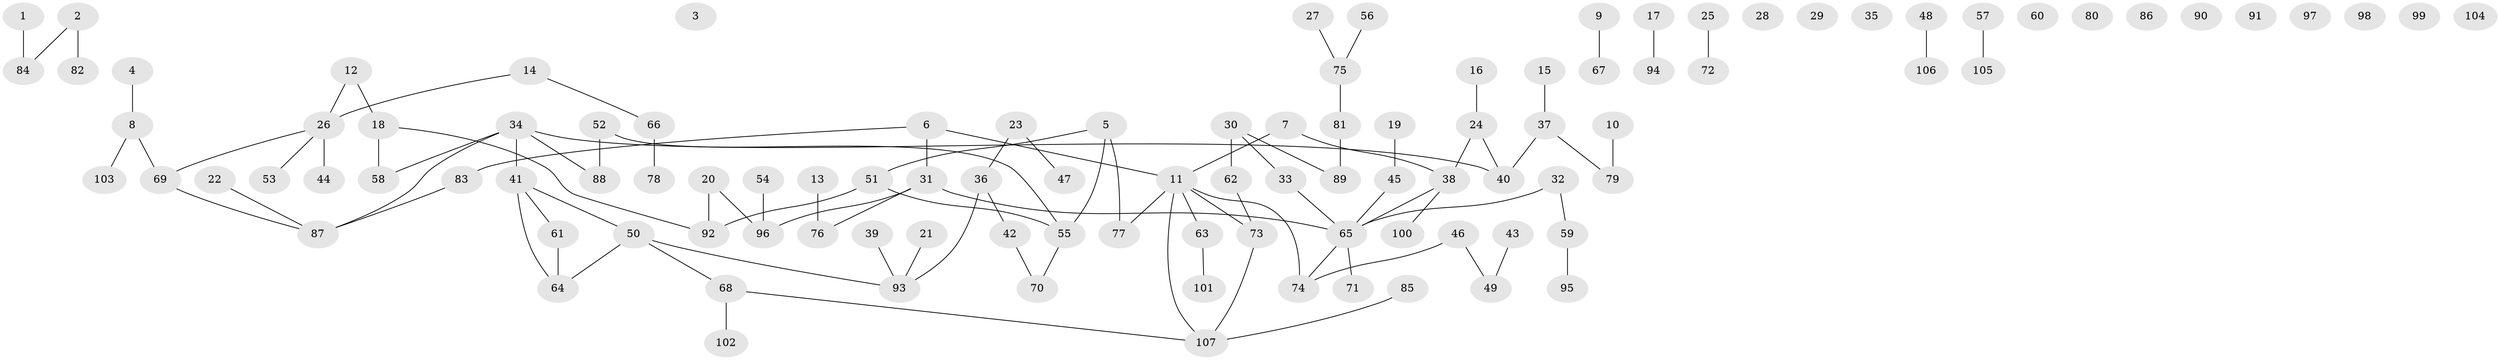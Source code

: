 // coarse degree distribution, {1: 0.323943661971831, 0: 0.2535211267605634, 2: 0.18309859154929578, 5: 0.04225352112676056, 4: 0.07042253521126761, 6: 0.014084507042253521, 3: 0.08450704225352113, 7: 0.028169014084507043}
// Generated by graph-tools (version 1.1) at 2025/23/03/03/25 07:23:26]
// undirected, 107 vertices, 101 edges
graph export_dot {
graph [start="1"]
  node [color=gray90,style=filled];
  1;
  2;
  3;
  4;
  5;
  6;
  7;
  8;
  9;
  10;
  11;
  12;
  13;
  14;
  15;
  16;
  17;
  18;
  19;
  20;
  21;
  22;
  23;
  24;
  25;
  26;
  27;
  28;
  29;
  30;
  31;
  32;
  33;
  34;
  35;
  36;
  37;
  38;
  39;
  40;
  41;
  42;
  43;
  44;
  45;
  46;
  47;
  48;
  49;
  50;
  51;
  52;
  53;
  54;
  55;
  56;
  57;
  58;
  59;
  60;
  61;
  62;
  63;
  64;
  65;
  66;
  67;
  68;
  69;
  70;
  71;
  72;
  73;
  74;
  75;
  76;
  77;
  78;
  79;
  80;
  81;
  82;
  83;
  84;
  85;
  86;
  87;
  88;
  89;
  90;
  91;
  92;
  93;
  94;
  95;
  96;
  97;
  98;
  99;
  100;
  101;
  102;
  103;
  104;
  105;
  106;
  107;
  1 -- 84;
  2 -- 82;
  2 -- 84;
  4 -- 8;
  5 -- 51;
  5 -- 55;
  5 -- 77;
  6 -- 11;
  6 -- 31;
  6 -- 83;
  7 -- 11;
  7 -- 38;
  8 -- 69;
  8 -- 103;
  9 -- 67;
  10 -- 79;
  11 -- 63;
  11 -- 73;
  11 -- 74;
  11 -- 77;
  11 -- 107;
  12 -- 18;
  12 -- 26;
  13 -- 76;
  14 -- 26;
  14 -- 66;
  15 -- 37;
  16 -- 24;
  17 -- 94;
  18 -- 58;
  18 -- 92;
  19 -- 45;
  20 -- 92;
  20 -- 96;
  21 -- 93;
  22 -- 87;
  23 -- 36;
  23 -- 47;
  24 -- 38;
  24 -- 40;
  25 -- 72;
  26 -- 44;
  26 -- 53;
  26 -- 69;
  27 -- 75;
  30 -- 33;
  30 -- 62;
  30 -- 89;
  31 -- 65;
  31 -- 76;
  31 -- 96;
  32 -- 59;
  32 -- 65;
  33 -- 65;
  34 -- 40;
  34 -- 41;
  34 -- 58;
  34 -- 87;
  34 -- 88;
  36 -- 42;
  36 -- 93;
  37 -- 40;
  37 -- 79;
  38 -- 65;
  38 -- 100;
  39 -- 93;
  41 -- 50;
  41 -- 61;
  41 -- 64;
  42 -- 70;
  43 -- 49;
  45 -- 65;
  46 -- 49;
  46 -- 74;
  48 -- 106;
  50 -- 64;
  50 -- 68;
  50 -- 93;
  51 -- 55;
  51 -- 92;
  52 -- 55;
  52 -- 88;
  54 -- 96;
  55 -- 70;
  56 -- 75;
  57 -- 105;
  59 -- 95;
  61 -- 64;
  62 -- 73;
  63 -- 101;
  65 -- 71;
  65 -- 74;
  66 -- 78;
  68 -- 102;
  68 -- 107;
  69 -- 87;
  73 -- 107;
  75 -- 81;
  81 -- 89;
  83 -- 87;
  85 -- 107;
}
